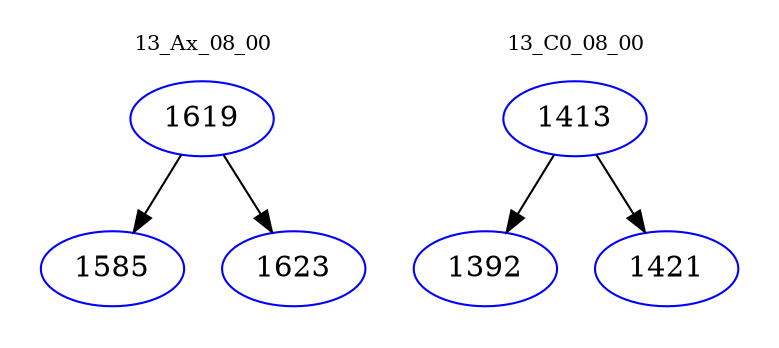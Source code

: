 digraph{
subgraph cluster_0 {
color = white
label = "13_Ax_08_00";
fontsize=10;
T0_1619 [label="1619", color="blue"]
T0_1619 -> T0_1585 [color="black"]
T0_1585 [label="1585", color="blue"]
T0_1619 -> T0_1623 [color="black"]
T0_1623 [label="1623", color="blue"]
}
subgraph cluster_1 {
color = white
label = "13_C0_08_00";
fontsize=10;
T1_1413 [label="1413", color="blue"]
T1_1413 -> T1_1392 [color="black"]
T1_1392 [label="1392", color="blue"]
T1_1413 -> T1_1421 [color="black"]
T1_1421 [label="1421", color="blue"]
}
}
